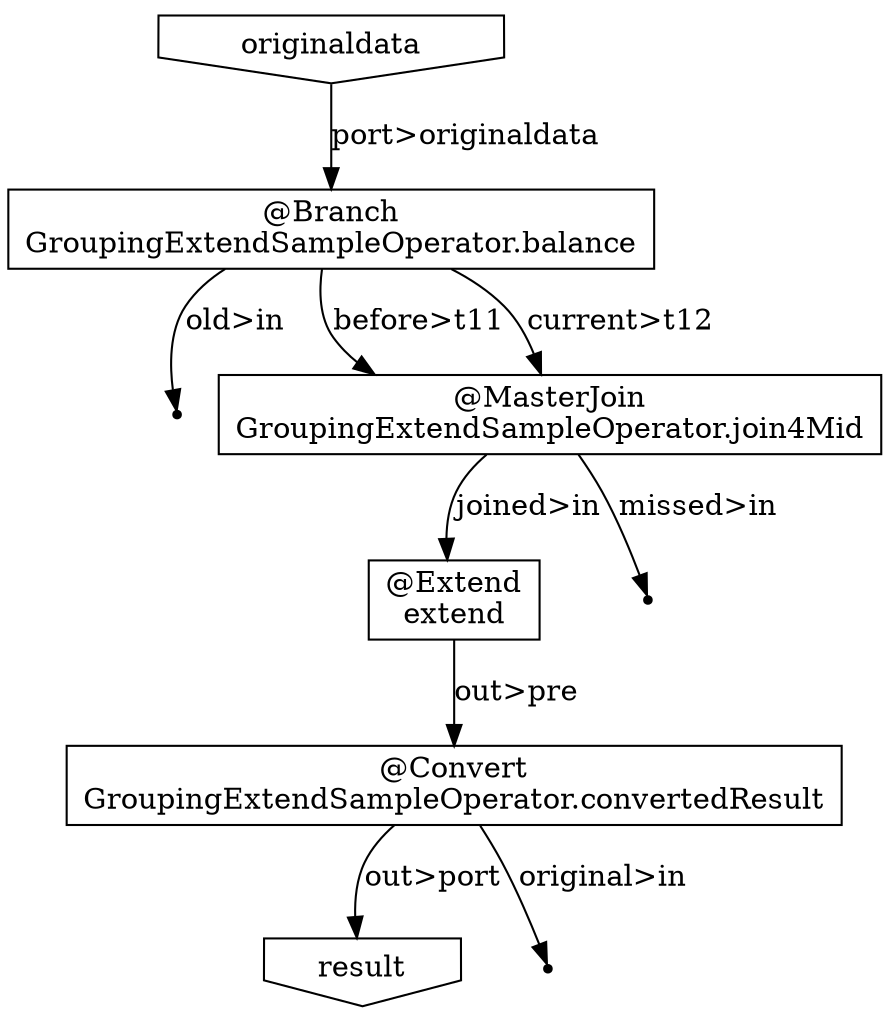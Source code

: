 digraph {
    "d8ee4a52-437b-4b33-8b39-16295840fb39" [shape=box, label="@Branch\nGroupingExtendSampleOperator.balance"];
    "4dd4050f-38ad-45dc-b26d-d4060c53e697" [shape=box, label="@Extend\nextend"];
    "5d0faf63-fbf7-490a-8f68-3e270b8a6719" [shape=invhouse, label="result"];
    "0a2f8714-1693-4dd9-a110-3d1e6a38b932" [shape=point];
    "6a5cd99d-b220-438b-9910-0f068f1f7343" [shape=box, label="@MasterJoin\nGroupingExtendSampleOperator.join4Mid"];
    "c07f4a2e-8a0d-497a-8c27-1a2e22b8397f" [shape=point];
    "5653c3b6-f5b8-4380-981d-6a6dd91bd1ce" [shape=point];
    "a8231982-3ab2-4020-8b50-78bbc59da419" [shape=box, label="@Convert\nGroupingExtendSampleOperator.convertedResult"];
    "294cbb63-9fb0-433f-9563-72d0fd1e8b7c" [shape=invhouse, label="originaldata"];
    "d8ee4a52-437b-4b33-8b39-16295840fb39" -> "6a5cd99d-b220-438b-9910-0f068f1f7343" [label="before>t11"];
    "d8ee4a52-437b-4b33-8b39-16295840fb39" -> "6a5cd99d-b220-438b-9910-0f068f1f7343" [label="current>t12"];
    "d8ee4a52-437b-4b33-8b39-16295840fb39" -> "0a2f8714-1693-4dd9-a110-3d1e6a38b932" [label="old>in"];
    "4dd4050f-38ad-45dc-b26d-d4060c53e697" -> "a8231982-3ab2-4020-8b50-78bbc59da419" [label="out>pre"];
    "6a5cd99d-b220-438b-9910-0f068f1f7343" -> "4dd4050f-38ad-45dc-b26d-d4060c53e697" [label="joined>in"];
    "6a5cd99d-b220-438b-9910-0f068f1f7343" -> "c07f4a2e-8a0d-497a-8c27-1a2e22b8397f" [label="missed>in"];
    "a8231982-3ab2-4020-8b50-78bbc59da419" -> "5653c3b6-f5b8-4380-981d-6a6dd91bd1ce" [label="original>in"];
    "a8231982-3ab2-4020-8b50-78bbc59da419" -> "5d0faf63-fbf7-490a-8f68-3e270b8a6719" [label="out>port"];
    "294cbb63-9fb0-433f-9563-72d0fd1e8b7c" -> "d8ee4a52-437b-4b33-8b39-16295840fb39" [label="port>originaldata"];
}
